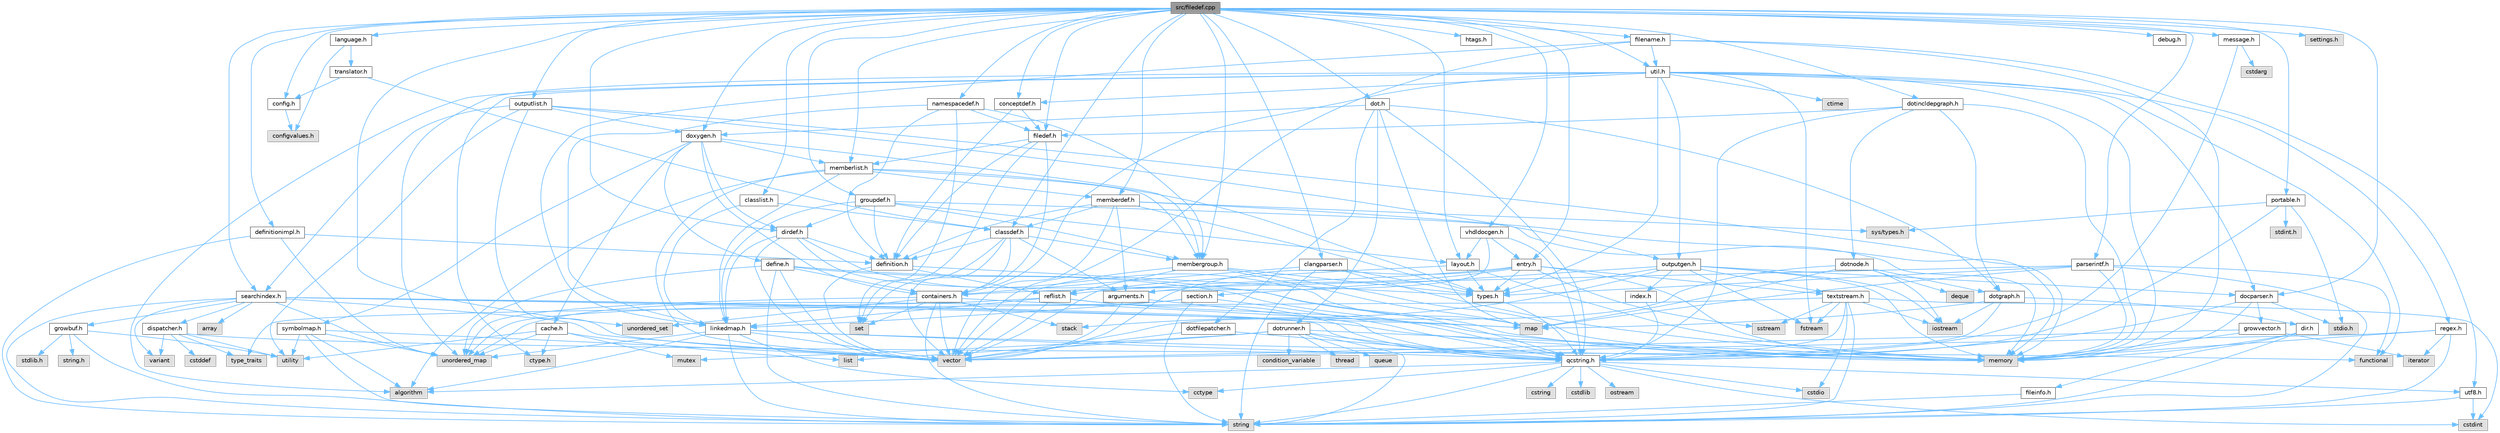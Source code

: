 digraph "src/filedef.cpp"
{
 // INTERACTIVE_SVG=YES
 // LATEX_PDF_SIZE
  bgcolor="transparent";
  edge [fontname=Helvetica,fontsize=10,labelfontname=Helvetica,labelfontsize=10];
  node [fontname=Helvetica,fontsize=10,shape=box,height=0.2,width=0.4];
  Node1 [label="src/filedef.cpp",height=0.2,width=0.4,color="gray40", fillcolor="grey60", style="filled", fontcolor="black",tooltip=" "];
  Node1 -> Node2 [color="steelblue1",style="solid"];
  Node2 [label="unordered_set",height=0.2,width=0.4,color="grey60", fillcolor="#E0E0E0", style="filled",tooltip=" "];
  Node1 -> Node3 [color="steelblue1",style="solid"];
  Node3 [label="memberlist.h",height=0.2,width=0.4,color="grey40", fillcolor="white", style="filled",URL="$dd/d78/memberlist_8h.html",tooltip=" "];
  Node3 -> Node4 [color="steelblue1",style="solid"];
  Node4 [label="vector",height=0.2,width=0.4,color="grey60", fillcolor="#E0E0E0", style="filled",tooltip=" "];
  Node3 -> Node5 [color="steelblue1",style="solid"];
  Node5 [label="algorithm",height=0.2,width=0.4,color="grey60", fillcolor="#E0E0E0", style="filled",tooltip=" "];
  Node3 -> Node6 [color="steelblue1",style="solid"];
  Node6 [label="memberdef.h",height=0.2,width=0.4,color="grey40", fillcolor="white", style="filled",URL="$d4/d46/memberdef_8h.html",tooltip=" "];
  Node6 -> Node4 [color="steelblue1",style="solid"];
  Node6 -> Node7 [color="steelblue1",style="solid"];
  Node7 [label="memory",height=0.2,width=0.4,color="grey60", fillcolor="#E0E0E0", style="filled",tooltip=" "];
  Node6 -> Node8 [color="steelblue1",style="solid"];
  Node8 [label="sys/types.h",height=0.2,width=0.4,color="grey60", fillcolor="#E0E0E0", style="filled",tooltip=" "];
  Node6 -> Node9 [color="steelblue1",style="solid"];
  Node9 [label="types.h",height=0.2,width=0.4,color="grey40", fillcolor="white", style="filled",URL="$d9/d49/types_8h.html",tooltip="This file contains a number of basic enums and types."];
  Node9 -> Node10 [color="steelblue1",style="solid"];
  Node10 [label="qcstring.h",height=0.2,width=0.4,color="grey40", fillcolor="white", style="filled",URL="$d7/d5c/qcstring_8h.html",tooltip=" "];
  Node10 -> Node11 [color="steelblue1",style="solid"];
  Node11 [label="string",height=0.2,width=0.4,color="grey60", fillcolor="#E0E0E0", style="filled",tooltip=" "];
  Node10 -> Node5 [color="steelblue1",style="solid"];
  Node10 -> Node12 [color="steelblue1",style="solid"];
  Node12 [label="cctype",height=0.2,width=0.4,color="grey60", fillcolor="#E0E0E0", style="filled",tooltip=" "];
  Node10 -> Node13 [color="steelblue1",style="solid"];
  Node13 [label="cstring",height=0.2,width=0.4,color="grey60", fillcolor="#E0E0E0", style="filled",tooltip=" "];
  Node10 -> Node14 [color="steelblue1",style="solid"];
  Node14 [label="cstdio",height=0.2,width=0.4,color="grey60", fillcolor="#E0E0E0", style="filled",tooltip=" "];
  Node10 -> Node15 [color="steelblue1",style="solid"];
  Node15 [label="cstdlib",height=0.2,width=0.4,color="grey60", fillcolor="#E0E0E0", style="filled",tooltip=" "];
  Node10 -> Node16 [color="steelblue1",style="solid"];
  Node16 [label="cstdint",height=0.2,width=0.4,color="grey60", fillcolor="#E0E0E0", style="filled",tooltip=" "];
  Node10 -> Node17 [color="steelblue1",style="solid"];
  Node17 [label="ostream",height=0.2,width=0.4,color="grey60", fillcolor="#E0E0E0", style="filled",tooltip=" "];
  Node10 -> Node18 [color="steelblue1",style="solid"];
  Node18 [label="utf8.h",height=0.2,width=0.4,color="grey40", fillcolor="white", style="filled",URL="$db/d7c/utf8_8h.html",tooltip="Various UTF8 related helper functions."];
  Node18 -> Node16 [color="steelblue1",style="solid"];
  Node18 -> Node11 [color="steelblue1",style="solid"];
  Node6 -> Node19 [color="steelblue1",style="solid"];
  Node19 [label="definition.h",height=0.2,width=0.4,color="grey40", fillcolor="white", style="filled",URL="$df/da1/definition_8h.html",tooltip=" "];
  Node19 -> Node4 [color="steelblue1",style="solid"];
  Node19 -> Node9 [color="steelblue1",style="solid"];
  Node19 -> Node20 [color="steelblue1",style="solid"];
  Node20 [label="reflist.h",height=0.2,width=0.4,color="grey40", fillcolor="white", style="filled",URL="$d1/d02/reflist_8h.html",tooltip=" "];
  Node20 -> Node4 [color="steelblue1",style="solid"];
  Node20 -> Node21 [color="steelblue1",style="solid"];
  Node21 [label="unordered_map",height=0.2,width=0.4,color="grey60", fillcolor="#E0E0E0", style="filled",tooltip=" "];
  Node20 -> Node7 [color="steelblue1",style="solid"];
  Node20 -> Node10 [color="steelblue1",style="solid"];
  Node20 -> Node22 [color="steelblue1",style="solid"];
  Node22 [label="linkedmap.h",height=0.2,width=0.4,color="grey40", fillcolor="white", style="filled",URL="$da/de1/linkedmap_8h.html",tooltip=" "];
  Node22 -> Node21 [color="steelblue1",style="solid"];
  Node22 -> Node4 [color="steelblue1",style="solid"];
  Node22 -> Node7 [color="steelblue1",style="solid"];
  Node22 -> Node11 [color="steelblue1",style="solid"];
  Node22 -> Node5 [color="steelblue1",style="solid"];
  Node22 -> Node12 [color="steelblue1",style="solid"];
  Node22 -> Node10 [color="steelblue1",style="solid"];
  Node6 -> Node23 [color="steelblue1",style="solid"];
  Node23 [label="arguments.h",height=0.2,width=0.4,color="grey40", fillcolor="white", style="filled",URL="$df/d9b/arguments_8h.html",tooltip=" "];
  Node23 -> Node4 [color="steelblue1",style="solid"];
  Node23 -> Node10 [color="steelblue1",style="solid"];
  Node6 -> Node24 [color="steelblue1",style="solid"];
  Node24 [label="classdef.h",height=0.2,width=0.4,color="grey40", fillcolor="white", style="filled",URL="$d1/da6/classdef_8h.html",tooltip=" "];
  Node24 -> Node4 [color="steelblue1",style="solid"];
  Node24 -> Node25 [color="steelblue1",style="solid"];
  Node25 [label="set",height=0.2,width=0.4,color="grey60", fillcolor="#E0E0E0", style="filled",tooltip=" "];
  Node24 -> Node26 [color="steelblue1",style="solid"];
  Node26 [label="containers.h",height=0.2,width=0.4,color="grey40", fillcolor="white", style="filled",URL="$d5/d75/containers_8h.html",tooltip=" "];
  Node26 -> Node4 [color="steelblue1",style="solid"];
  Node26 -> Node11 [color="steelblue1",style="solid"];
  Node26 -> Node25 [color="steelblue1",style="solid"];
  Node26 -> Node27 [color="steelblue1",style="solid"];
  Node27 [label="map",height=0.2,width=0.4,color="grey60", fillcolor="#E0E0E0", style="filled",tooltip=" "];
  Node26 -> Node2 [color="steelblue1",style="solid"];
  Node26 -> Node21 [color="steelblue1",style="solid"];
  Node26 -> Node28 [color="steelblue1",style="solid"];
  Node28 [label="stack",height=0.2,width=0.4,color="grey60", fillcolor="#E0E0E0", style="filled",tooltip=" "];
  Node24 -> Node19 [color="steelblue1",style="solid"];
  Node24 -> Node23 [color="steelblue1",style="solid"];
  Node24 -> Node29 [color="steelblue1",style="solid"];
  Node29 [label="membergroup.h",height=0.2,width=0.4,color="grey40", fillcolor="white", style="filled",URL="$d9/d11/membergroup_8h.html",tooltip=" "];
  Node29 -> Node4 [color="steelblue1",style="solid"];
  Node29 -> Node27 [color="steelblue1",style="solid"];
  Node29 -> Node7 [color="steelblue1",style="solid"];
  Node29 -> Node9 [color="steelblue1",style="solid"];
  Node29 -> Node20 [color="steelblue1",style="solid"];
  Node3 -> Node22 [color="steelblue1",style="solid"];
  Node3 -> Node9 [color="steelblue1",style="solid"];
  Node3 -> Node29 [color="steelblue1",style="solid"];
  Node1 -> Node30 [color="steelblue1",style="solid"];
  Node30 [label="classlist.h",height=0.2,width=0.4,color="grey40", fillcolor="white", style="filled",URL="$d2/df8/classlist_8h.html",tooltip=" "];
  Node30 -> Node22 [color="steelblue1",style="solid"];
  Node30 -> Node24 [color="steelblue1",style="solid"];
  Node1 -> Node31 [color="steelblue1",style="solid"];
  Node31 [label="filedef.h",height=0.2,width=0.4,color="grey40", fillcolor="white", style="filled",URL="$d4/d3a/filedef_8h.html",tooltip=" "];
  Node31 -> Node25 [color="steelblue1",style="solid"];
  Node31 -> Node19 [color="steelblue1",style="solid"];
  Node31 -> Node3 [color="steelblue1",style="solid"];
  Node31 -> Node26 [color="steelblue1",style="solid"];
  Node1 -> Node32 [color="steelblue1",style="solid"];
  Node32 [label="doxygen.h",height=0.2,width=0.4,color="grey40", fillcolor="white", style="filled",URL="$d1/da1/doxygen_8h.html",tooltip=" "];
  Node32 -> Node26 [color="steelblue1",style="solid"];
  Node32 -> Node29 [color="steelblue1",style="solid"];
  Node32 -> Node33 [color="steelblue1",style="solid"];
  Node33 [label="dirdef.h",height=0.2,width=0.4,color="grey40", fillcolor="white", style="filled",URL="$d6/d15/dirdef_8h.html",tooltip=" "];
  Node33 -> Node4 [color="steelblue1",style="solid"];
  Node33 -> Node27 [color="steelblue1",style="solid"];
  Node33 -> Node10 [color="steelblue1",style="solid"];
  Node33 -> Node22 [color="steelblue1",style="solid"];
  Node33 -> Node19 [color="steelblue1",style="solid"];
  Node32 -> Node3 [color="steelblue1",style="solid"];
  Node32 -> Node34 [color="steelblue1",style="solid"];
  Node34 [label="define.h",height=0.2,width=0.4,color="grey40", fillcolor="white", style="filled",URL="$df/d67/define_8h.html",tooltip=" "];
  Node34 -> Node4 [color="steelblue1",style="solid"];
  Node34 -> Node7 [color="steelblue1",style="solid"];
  Node34 -> Node11 [color="steelblue1",style="solid"];
  Node34 -> Node21 [color="steelblue1",style="solid"];
  Node34 -> Node10 [color="steelblue1",style="solid"];
  Node34 -> Node26 [color="steelblue1",style="solid"];
  Node32 -> Node35 [color="steelblue1",style="solid"];
  Node35 [label="cache.h",height=0.2,width=0.4,color="grey40", fillcolor="white", style="filled",URL="$d3/d26/cache_8h.html",tooltip=" "];
  Node35 -> Node36 [color="steelblue1",style="solid"];
  Node36 [label="list",height=0.2,width=0.4,color="grey60", fillcolor="#E0E0E0", style="filled",tooltip=" "];
  Node35 -> Node21 [color="steelblue1",style="solid"];
  Node35 -> Node37 [color="steelblue1",style="solid"];
  Node37 [label="mutex",height=0.2,width=0.4,color="grey60", fillcolor="#E0E0E0", style="filled",tooltip=" "];
  Node35 -> Node38 [color="steelblue1",style="solid"];
  Node38 [label="utility",height=0.2,width=0.4,color="grey60", fillcolor="#E0E0E0", style="filled",tooltip=" "];
  Node35 -> Node39 [color="steelblue1",style="solid"];
  Node39 [label="ctype.h",height=0.2,width=0.4,color="grey60", fillcolor="#E0E0E0", style="filled",tooltip=" "];
  Node32 -> Node40 [color="steelblue1",style="solid"];
  Node40 [label="symbolmap.h",height=0.2,width=0.4,color="grey40", fillcolor="white", style="filled",URL="$d7/ddd/symbolmap_8h.html",tooltip=" "];
  Node40 -> Node5 [color="steelblue1",style="solid"];
  Node40 -> Node21 [color="steelblue1",style="solid"];
  Node40 -> Node4 [color="steelblue1",style="solid"];
  Node40 -> Node11 [color="steelblue1",style="solid"];
  Node40 -> Node38 [color="steelblue1",style="solid"];
  Node1 -> Node6 [color="steelblue1",style="solid"];
  Node1 -> Node24 [color="steelblue1",style="solid"];
  Node1 -> Node41 [color="steelblue1",style="solid"];
  Node41 [label="namespacedef.h",height=0.2,width=0.4,color="grey40", fillcolor="white", style="filled",URL="$d7/d97/namespacedef_8h.html",tooltip=" "];
  Node41 -> Node25 [color="steelblue1",style="solid"];
  Node41 -> Node19 [color="steelblue1",style="solid"];
  Node41 -> Node31 [color="steelblue1",style="solid"];
  Node41 -> Node22 [color="steelblue1",style="solid"];
  Node41 -> Node29 [color="steelblue1",style="solid"];
  Node1 -> Node42 [color="steelblue1",style="solid"];
  Node42 [label="util.h",height=0.2,width=0.4,color="grey40", fillcolor="white", style="filled",URL="$d8/d3c/util_8h.html",tooltip="A bunch of utility functions."];
  Node42 -> Node7 [color="steelblue1",style="solid"];
  Node42 -> Node21 [color="steelblue1",style="solid"];
  Node42 -> Node5 [color="steelblue1",style="solid"];
  Node42 -> Node43 [color="steelblue1",style="solid"];
  Node43 [label="functional",height=0.2,width=0.4,color="grey60", fillcolor="#E0E0E0", style="filled",tooltip=" "];
  Node42 -> Node44 [color="steelblue1",style="solid"];
  Node44 [label="fstream",height=0.2,width=0.4,color="grey60", fillcolor="#E0E0E0", style="filled",tooltip=" "];
  Node42 -> Node45 [color="steelblue1",style="solid"];
  Node45 [label="ctime",height=0.2,width=0.4,color="grey60", fillcolor="#E0E0E0", style="filled",tooltip=" "];
  Node42 -> Node39 [color="steelblue1",style="solid"];
  Node42 -> Node9 [color="steelblue1",style="solid"];
  Node42 -> Node46 [color="steelblue1",style="solid"];
  Node46 [label="docparser.h",height=0.2,width=0.4,color="grey40", fillcolor="white", style="filled",URL="$de/d9c/docparser_8h.html",tooltip=" "];
  Node46 -> Node47 [color="steelblue1",style="solid"];
  Node47 [label="stdio.h",height=0.2,width=0.4,color="grey60", fillcolor="#E0E0E0", style="filled",tooltip=" "];
  Node46 -> Node7 [color="steelblue1",style="solid"];
  Node46 -> Node10 [color="steelblue1",style="solid"];
  Node46 -> Node48 [color="steelblue1",style="solid"];
  Node48 [label="growvector.h",height=0.2,width=0.4,color="grey40", fillcolor="white", style="filled",URL="$d7/d50/growvector_8h.html",tooltip=" "];
  Node48 -> Node4 [color="steelblue1",style="solid"];
  Node48 -> Node7 [color="steelblue1",style="solid"];
  Node48 -> Node49 [color="steelblue1",style="solid"];
  Node49 [label="iterator",height=0.2,width=0.4,color="grey60", fillcolor="#E0E0E0", style="filled",tooltip=" "];
  Node42 -> Node26 [color="steelblue1",style="solid"];
  Node42 -> Node50 [color="steelblue1",style="solid"];
  Node50 [label="outputgen.h",height=0.2,width=0.4,color="grey40", fillcolor="white", style="filled",URL="$df/d06/outputgen_8h.html",tooltip=" "];
  Node50 -> Node7 [color="steelblue1",style="solid"];
  Node50 -> Node28 [color="steelblue1",style="solid"];
  Node50 -> Node51 [color="steelblue1",style="solid"];
  Node51 [label="iostream",height=0.2,width=0.4,color="grey60", fillcolor="#E0E0E0", style="filled",tooltip=" "];
  Node50 -> Node44 [color="steelblue1",style="solid"];
  Node50 -> Node9 [color="steelblue1",style="solid"];
  Node50 -> Node52 [color="steelblue1",style="solid"];
  Node52 [label="index.h",height=0.2,width=0.4,color="grey40", fillcolor="white", style="filled",URL="$d1/db5/index_8h.html",tooltip=" "];
  Node52 -> Node10 [color="steelblue1",style="solid"];
  Node50 -> Node53 [color="steelblue1",style="solid"];
  Node53 [label="section.h",height=0.2,width=0.4,color="grey40", fillcolor="white", style="filled",URL="$d1/d2a/section_8h.html",tooltip=" "];
  Node53 -> Node11 [color="steelblue1",style="solid"];
  Node53 -> Node21 [color="steelblue1",style="solid"];
  Node53 -> Node10 [color="steelblue1",style="solid"];
  Node53 -> Node22 [color="steelblue1",style="solid"];
  Node50 -> Node54 [color="steelblue1",style="solid"];
  Node54 [label="textstream.h",height=0.2,width=0.4,color="grey40", fillcolor="white", style="filled",URL="$d4/d7d/textstream_8h.html",tooltip=" "];
  Node54 -> Node11 [color="steelblue1",style="solid"];
  Node54 -> Node51 [color="steelblue1",style="solid"];
  Node54 -> Node55 [color="steelblue1",style="solid"];
  Node55 [label="sstream",height=0.2,width=0.4,color="grey60", fillcolor="#E0E0E0", style="filled",tooltip=" "];
  Node54 -> Node16 [color="steelblue1",style="solid"];
  Node54 -> Node14 [color="steelblue1",style="solid"];
  Node54 -> Node44 [color="steelblue1",style="solid"];
  Node54 -> Node56 [color="steelblue1",style="solid"];
  Node56 [label="type_traits",height=0.2,width=0.4,color="grey60", fillcolor="#E0E0E0", style="filled",tooltip=" "];
  Node54 -> Node10 [color="steelblue1",style="solid"];
  Node50 -> Node46 [color="steelblue1",style="solid"];
  Node42 -> Node57 [color="steelblue1",style="solid"];
  Node57 [label="regex.h",height=0.2,width=0.4,color="grey40", fillcolor="white", style="filled",URL="$d1/d21/regex_8h.html",tooltip=" "];
  Node57 -> Node7 [color="steelblue1",style="solid"];
  Node57 -> Node11 [color="steelblue1",style="solid"];
  Node57 -> Node4 [color="steelblue1",style="solid"];
  Node57 -> Node49 [color="steelblue1",style="solid"];
  Node42 -> Node58 [color="steelblue1",style="solid"];
  Node58 [label="conceptdef.h",height=0.2,width=0.4,color="grey40", fillcolor="white", style="filled",URL="$da/df1/conceptdef_8h.html",tooltip=" "];
  Node58 -> Node19 [color="steelblue1",style="solid"];
  Node58 -> Node31 [color="steelblue1",style="solid"];
  Node1 -> Node59 [color="steelblue1",style="solid"];
  Node59 [label="language.h",height=0.2,width=0.4,color="grey40", fillcolor="white", style="filled",URL="$d8/dce/language_8h.html",tooltip=" "];
  Node59 -> Node60 [color="steelblue1",style="solid"];
  Node60 [label="translator.h",height=0.2,width=0.4,color="grey40", fillcolor="white", style="filled",URL="$d9/df1/translator_8h.html",tooltip=" "];
  Node60 -> Node24 [color="steelblue1",style="solid"];
  Node60 -> Node61 [color="steelblue1",style="solid"];
  Node61 [label="config.h",height=0.2,width=0.4,color="grey40", fillcolor="white", style="filled",URL="$db/d16/config_8h.html",tooltip=" "];
  Node61 -> Node62 [color="steelblue1",style="solid"];
  Node62 [label="configvalues.h",height=0.2,width=0.4,color="grey60", fillcolor="#E0E0E0", style="filled",tooltip=" "];
  Node59 -> Node62 [color="steelblue1",style="solid"];
  Node1 -> Node63 [color="steelblue1",style="solid"];
  Node63 [label="outputlist.h",height=0.2,width=0.4,color="grey40", fillcolor="white", style="filled",URL="$d2/db9/outputlist_8h.html",tooltip=" "];
  Node63 -> Node38 [color="steelblue1",style="solid"];
  Node63 -> Node4 [color="steelblue1",style="solid"];
  Node63 -> Node7 [color="steelblue1",style="solid"];
  Node63 -> Node50 [color="steelblue1",style="solid"];
  Node63 -> Node64 [color="steelblue1",style="solid"];
  Node64 [label="searchindex.h",height=0.2,width=0.4,color="grey40", fillcolor="white", style="filled",URL="$de/d07/searchindex_8h.html",tooltip="Web server based search engine."];
  Node64 -> Node7 [color="steelblue1",style="solid"];
  Node64 -> Node4 [color="steelblue1",style="solid"];
  Node64 -> Node27 [color="steelblue1",style="solid"];
  Node64 -> Node21 [color="steelblue1",style="solid"];
  Node64 -> Node11 [color="steelblue1",style="solid"];
  Node64 -> Node65 [color="steelblue1",style="solid"];
  Node65 [label="array",height=0.2,width=0.4,color="grey60", fillcolor="#E0E0E0", style="filled",tooltip=" "];
  Node64 -> Node66 [color="steelblue1",style="solid"];
  Node66 [label="variant",height=0.2,width=0.4,color="grey60", fillcolor="#E0E0E0", style="filled",tooltip=" "];
  Node64 -> Node10 [color="steelblue1",style="solid"];
  Node64 -> Node67 [color="steelblue1",style="solid"];
  Node67 [label="growbuf.h",height=0.2,width=0.4,color="grey40", fillcolor="white", style="filled",URL="$dd/d72/growbuf_8h.html",tooltip=" "];
  Node67 -> Node38 [color="steelblue1",style="solid"];
  Node67 -> Node68 [color="steelblue1",style="solid"];
  Node68 [label="stdlib.h",height=0.2,width=0.4,color="grey60", fillcolor="#E0E0E0", style="filled",tooltip=" "];
  Node67 -> Node69 [color="steelblue1",style="solid"];
  Node69 [label="string.h",height=0.2,width=0.4,color="grey60", fillcolor="#E0E0E0", style="filled",tooltip=" "];
  Node67 -> Node11 [color="steelblue1",style="solid"];
  Node64 -> Node70 [color="steelblue1",style="solid"];
  Node70 [label="dispatcher.h",height=0.2,width=0.4,color="grey40", fillcolor="white", style="filled",URL="$da/d73/dispatcher_8h.html",tooltip=" "];
  Node70 -> Node71 [color="steelblue1",style="solid"];
  Node71 [label="cstddef",height=0.2,width=0.4,color="grey60", fillcolor="#E0E0E0", style="filled",tooltip=" "];
  Node70 -> Node38 [color="steelblue1",style="solid"];
  Node70 -> Node43 [color="steelblue1",style="solid"];
  Node70 -> Node66 [color="steelblue1",style="solid"];
  Node70 -> Node56 [color="steelblue1",style="solid"];
  Node63 -> Node32 [color="steelblue1",style="solid"];
  Node1 -> Node72 [color="steelblue1",style="solid"];
  Node72 [label="dot.h",height=0.2,width=0.4,color="grey40", fillcolor="white", style="filled",URL="$d6/d4a/dot_8h.html",tooltip=" "];
  Node72 -> Node27 [color="steelblue1",style="solid"];
  Node72 -> Node10 [color="steelblue1",style="solid"];
  Node72 -> Node73 [color="steelblue1",style="solid"];
  Node73 [label="dotgraph.h",height=0.2,width=0.4,color="grey40", fillcolor="white", style="filled",URL="$d0/daa/dotgraph_8h.html",tooltip=" "];
  Node73 -> Node51 [color="steelblue1",style="solid"];
  Node73 -> Node27 [color="steelblue1",style="solid"];
  Node73 -> Node10 [color="steelblue1",style="solid"];
  Node73 -> Node74 [color="steelblue1",style="solid"];
  Node74 [label="dir.h",height=0.2,width=0.4,color="grey40", fillcolor="white", style="filled",URL="$df/d9c/dir_8h.html",tooltip=" "];
  Node74 -> Node11 [color="steelblue1",style="solid"];
  Node74 -> Node7 [color="steelblue1",style="solid"];
  Node74 -> Node75 [color="steelblue1",style="solid"];
  Node75 [label="fileinfo.h",height=0.2,width=0.4,color="grey40", fillcolor="white", style="filled",URL="$df/d45/fileinfo_8h.html",tooltip=" "];
  Node75 -> Node11 [color="steelblue1",style="solid"];
  Node72 -> Node76 [color="steelblue1",style="solid"];
  Node76 [label="dotfilepatcher.h",height=0.2,width=0.4,color="grey40", fillcolor="white", style="filled",URL="$d3/d38/dotfilepatcher_8h.html",tooltip=" "];
  Node76 -> Node4 [color="steelblue1",style="solid"];
  Node76 -> Node10 [color="steelblue1",style="solid"];
  Node72 -> Node77 [color="steelblue1",style="solid"];
  Node77 [label="dotrunner.h",height=0.2,width=0.4,color="grey40", fillcolor="white", style="filled",URL="$d2/dd1/dotrunner_8h.html",tooltip=" "];
  Node77 -> Node11 [color="steelblue1",style="solid"];
  Node77 -> Node78 [color="steelblue1",style="solid"];
  Node78 [label="thread",height=0.2,width=0.4,color="grey60", fillcolor="#E0E0E0", style="filled",tooltip=" "];
  Node77 -> Node36 [color="steelblue1",style="solid"];
  Node77 -> Node79 [color="steelblue1",style="solid"];
  Node79 [label="queue",height=0.2,width=0.4,color="grey60", fillcolor="#E0E0E0", style="filled",tooltip=" "];
  Node77 -> Node37 [color="steelblue1",style="solid"];
  Node77 -> Node80 [color="steelblue1",style="solid"];
  Node80 [label="condition_variable",height=0.2,width=0.4,color="grey60", fillcolor="#E0E0E0", style="filled",tooltip=" "];
  Node77 -> Node7 [color="steelblue1",style="solid"];
  Node77 -> Node10 [color="steelblue1",style="solid"];
  Node72 -> Node32 [color="steelblue1",style="solid"];
  Node1 -> Node81 [color="steelblue1",style="solid"];
  Node81 [label="dotincldepgraph.h",height=0.2,width=0.4,color="grey40", fillcolor="white", style="filled",URL="$dd/d8c/dotincldepgraph_8h.html",tooltip=" "];
  Node81 -> Node7 [color="steelblue1",style="solid"];
  Node81 -> Node10 [color="steelblue1",style="solid"];
  Node81 -> Node31 [color="steelblue1",style="solid"];
  Node81 -> Node82 [color="steelblue1",style="solid"];
  Node82 [label="dotnode.h",height=0.2,width=0.4,color="grey40", fillcolor="white", style="filled",URL="$d8/d3b/dotnode_8h.html",tooltip=" "];
  Node82 -> Node4 [color="steelblue1",style="solid"];
  Node82 -> Node27 [color="steelblue1",style="solid"];
  Node82 -> Node83 [color="steelblue1",style="solid"];
  Node83 [label="deque",height=0.2,width=0.4,color="grey60", fillcolor="#E0E0E0", style="filled",tooltip=" "];
  Node82 -> Node51 [color="steelblue1",style="solid"];
  Node82 -> Node73 [color="steelblue1",style="solid"];
  Node81 -> Node73 [color="steelblue1",style="solid"];
  Node1 -> Node84 [color="steelblue1",style="solid"];
  Node84 [label="message.h",height=0.2,width=0.4,color="grey40", fillcolor="white", style="filled",URL="$d2/d0d/message_8h.html",tooltip=" "];
  Node84 -> Node85 [color="steelblue1",style="solid"];
  Node85 [label="cstdarg",height=0.2,width=0.4,color="grey60", fillcolor="#E0E0E0", style="filled",tooltip=" "];
  Node84 -> Node10 [color="steelblue1",style="solid"];
  Node1 -> Node46 [color="steelblue1",style="solid"];
  Node1 -> Node64 [color="steelblue1",style="solid"];
  Node1 -> Node86 [color="steelblue1",style="solid"];
  Node86 [label="htags.h",height=0.2,width=0.4,color="grey40", fillcolor="white", style="filled",URL="$d7/d85/htags_8h.html",tooltip=" "];
  Node1 -> Node87 [color="steelblue1",style="solid"];
  Node87 [label="parserintf.h",height=0.2,width=0.4,color="grey40", fillcolor="white", style="filled",URL="$da/d55/parserintf_8h.html",tooltip=" "];
  Node87 -> Node43 [color="steelblue1",style="solid"];
  Node87 -> Node7 [color="steelblue1",style="solid"];
  Node87 -> Node27 [color="steelblue1",style="solid"];
  Node87 -> Node11 [color="steelblue1",style="solid"];
  Node87 -> Node9 [color="steelblue1",style="solid"];
  Node87 -> Node26 [color="steelblue1",style="solid"];
  Node1 -> Node88 [color="steelblue1",style="solid"];
  Node88 [label="portable.h",height=0.2,width=0.4,color="grey40", fillcolor="white", style="filled",URL="$d2/de2/portable_8h.html",tooltip="Portable versions of functions that are platform dependent."];
  Node88 -> Node47 [color="steelblue1",style="solid"];
  Node88 -> Node8 [color="steelblue1",style="solid"];
  Node88 -> Node89 [color="steelblue1",style="solid"];
  Node89 [label="stdint.h",height=0.2,width=0.4,color="grey60", fillcolor="#E0E0E0", style="filled",tooltip=" "];
  Node88 -> Node10 [color="steelblue1",style="solid"];
  Node1 -> Node90 [color="steelblue1",style="solid"];
  Node90 [label="vhdldocgen.h",height=0.2,width=0.4,color="grey40", fillcolor="white", style="filled",URL="$dd/dec/vhdldocgen_8h.html",tooltip=" "];
  Node90 -> Node10 [color="steelblue1",style="solid"];
  Node90 -> Node91 [color="steelblue1",style="solid"];
  Node91 [label="layout.h",height=0.2,width=0.4,color="grey40", fillcolor="white", style="filled",URL="$db/d51/layout_8h.html",tooltip=" "];
  Node91 -> Node7 [color="steelblue1",style="solid"];
  Node91 -> Node4 [color="steelblue1",style="solid"];
  Node91 -> Node9 [color="steelblue1",style="solid"];
  Node90 -> Node23 [color="steelblue1",style="solid"];
  Node90 -> Node92 [color="steelblue1",style="solid"];
  Node92 [label="entry.h",height=0.2,width=0.4,color="grey40", fillcolor="white", style="filled",URL="$d1/dc6/entry_8h.html",tooltip=" "];
  Node92 -> Node4 [color="steelblue1",style="solid"];
  Node92 -> Node7 [color="steelblue1",style="solid"];
  Node92 -> Node55 [color="steelblue1",style="solid"];
  Node92 -> Node9 [color="steelblue1",style="solid"];
  Node92 -> Node23 [color="steelblue1",style="solid"];
  Node92 -> Node20 [color="steelblue1",style="solid"];
  Node92 -> Node54 [color="steelblue1",style="solid"];
  Node1 -> Node93 [color="steelblue1",style="solid"];
  Node93 [label="debug.h",height=0.2,width=0.4,color="grey40", fillcolor="white", style="filled",URL="$db/d16/debug_8h.html",tooltip=" "];
  Node1 -> Node91 [color="steelblue1",style="solid"];
  Node1 -> Node92 [color="steelblue1",style="solid"];
  Node1 -> Node94 [color="steelblue1",style="solid"];
  Node94 [label="groupdef.h",height=0.2,width=0.4,color="grey40", fillcolor="white", style="filled",URL="$d1/de6/groupdef_8h.html",tooltip=" "];
  Node94 -> Node7 [color="steelblue1",style="solid"];
  Node94 -> Node19 [color="steelblue1",style="solid"];
  Node94 -> Node33 [color="steelblue1",style="solid"];
  Node94 -> Node91 [color="steelblue1",style="solid"];
  Node94 -> Node29 [color="steelblue1",style="solid"];
  Node94 -> Node22 [color="steelblue1",style="solid"];
  Node1 -> Node95 [color="steelblue1",style="solid"];
  Node95 [label="filename.h",height=0.2,width=0.4,color="grey40", fillcolor="white", style="filled",URL="$dc/dd6/filename_8h.html",tooltip=" "];
  Node95 -> Node7 [color="steelblue1",style="solid"];
  Node95 -> Node4 [color="steelblue1",style="solid"];
  Node95 -> Node22 [color="steelblue1",style="solid"];
  Node95 -> Node18 [color="steelblue1",style="solid"];
  Node95 -> Node42 [color="steelblue1",style="solid"];
  Node1 -> Node29 [color="steelblue1",style="solid"];
  Node1 -> Node33 [color="steelblue1",style="solid"];
  Node1 -> Node61 [color="steelblue1",style="solid"];
  Node1 -> Node96 [color="steelblue1",style="solid"];
  Node96 [label="clangparser.h",height=0.2,width=0.4,color="grey40", fillcolor="white", style="filled",URL="$d5/df7/clangparser_8h.html",tooltip=" "];
  Node96 -> Node26 [color="steelblue1",style="solid"];
  Node96 -> Node9 [color="steelblue1",style="solid"];
  Node96 -> Node7 [color="steelblue1",style="solid"];
  Node96 -> Node11 [color="steelblue1",style="solid"];
  Node1 -> Node97 [color="steelblue1",style="solid"];
  Node97 [label="settings.h",height=0.2,width=0.4,color="grey60", fillcolor="#E0E0E0", style="filled",tooltip=" "];
  Node1 -> Node98 [color="steelblue1",style="solid"];
  Node98 [label="definitionimpl.h",height=0.2,width=0.4,color="grey40", fillcolor="white", style="filled",URL="$d2/dab/definitionimpl_8h.html",tooltip=" "];
  Node98 -> Node21 [color="steelblue1",style="solid"];
  Node98 -> Node11 [color="steelblue1",style="solid"];
  Node98 -> Node19 [color="steelblue1",style="solid"];
  Node1 -> Node58 [color="steelblue1",style="solid"];
}

